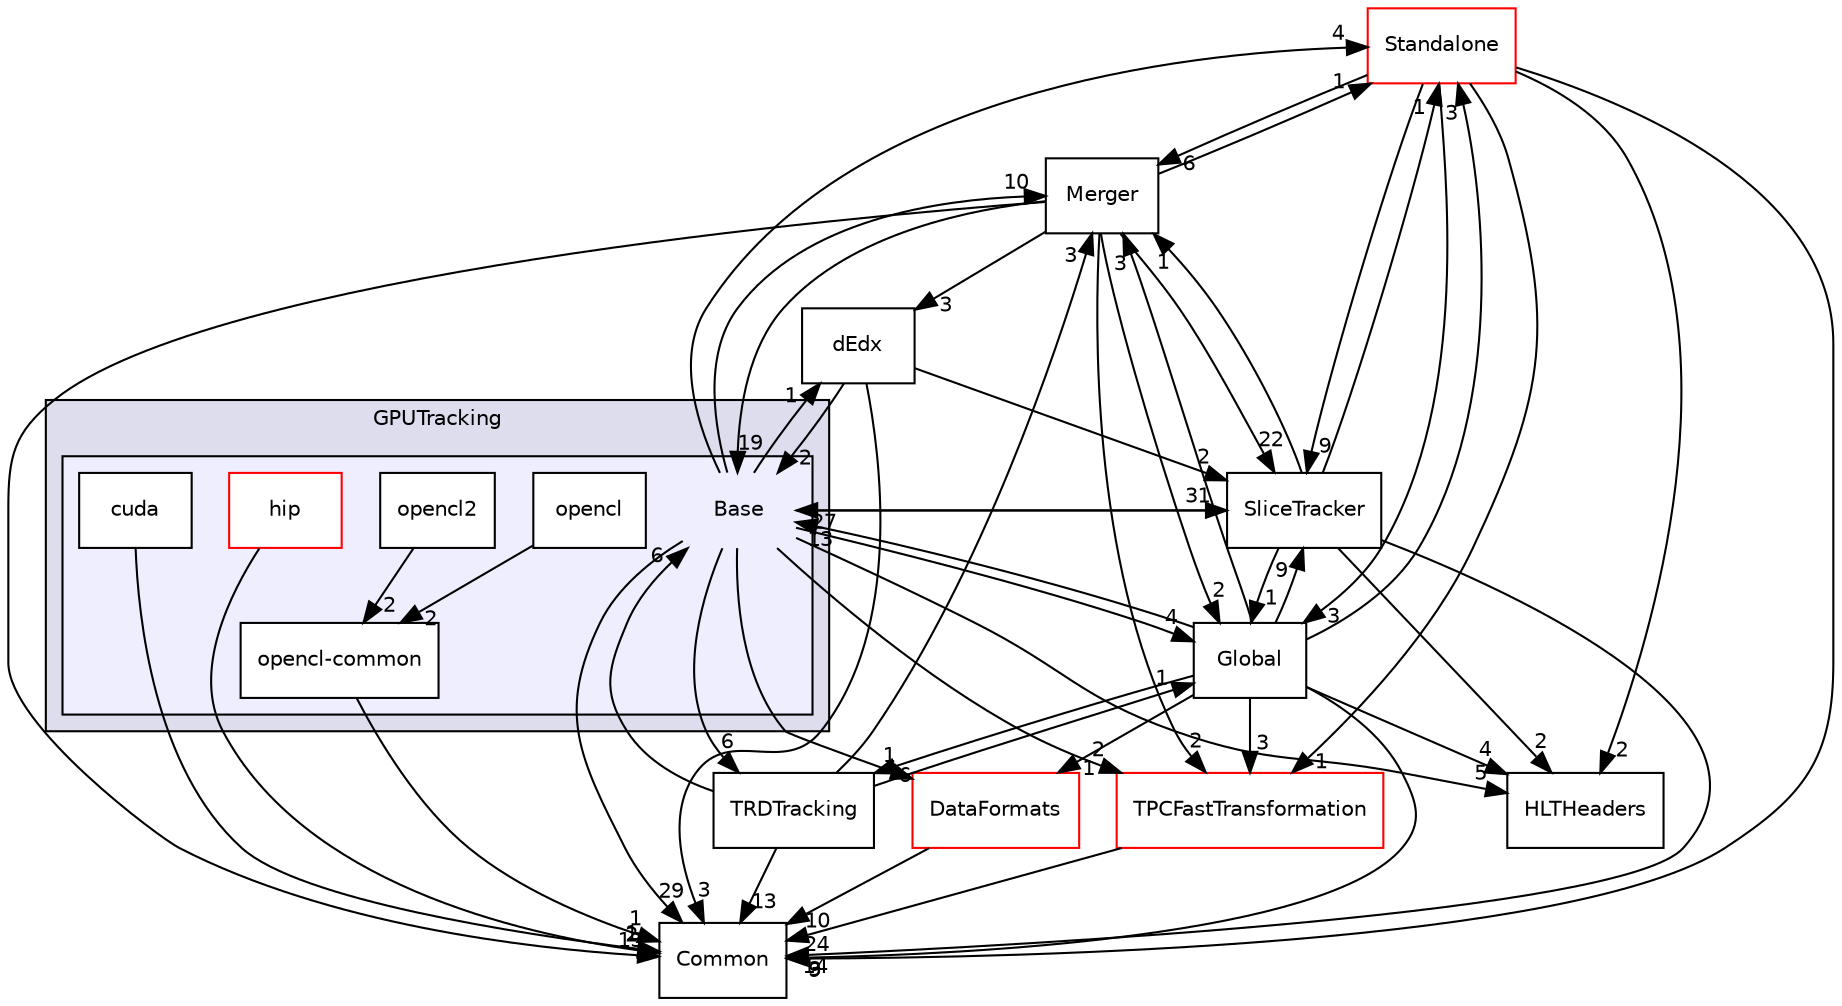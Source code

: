 digraph "/home/travis/build/AliceO2Group/AliceO2/GPU/GPUTracking/Base" {
  bgcolor=transparent;
  compound=true
  node [ fontsize="10", fontname="Helvetica"];
  edge [ labelfontsize="10", labelfontname="Helvetica"];
  subgraph clusterdir_77030b149987c946eb2e85728f65acc0 {
    graph [ bgcolor="#ddddee", pencolor="black", label="GPUTracking" fontname="Helvetica", fontsize="10", URL="dir_77030b149987c946eb2e85728f65acc0.html"]
  subgraph clusterdir_442920581a03c66cf8c08ae559108050 {
    graph [ bgcolor="#eeeeff", pencolor="black", label="" URL="dir_442920581a03c66cf8c08ae559108050.html"];
    dir_442920581a03c66cf8c08ae559108050 [shape=plaintext label="Base"];
    dir_44f6faec267407beaa69ae736e18f3f7 [shape=box label="cuda" color="black" fillcolor="white" style="filled" URL="dir_44f6faec267407beaa69ae736e18f3f7.html"];
    dir_236e6b352f5b490d1495933397d231fa [shape=box label="hip" color="red" fillcolor="white" style="filled" URL="dir_236e6b352f5b490d1495933397d231fa.html"];
    dir_a6471883bbc81da637ab65d8b1c53134 [shape=box label="opencl" color="black" fillcolor="white" style="filled" URL="dir_a6471883bbc81da637ab65d8b1c53134.html"];
    dir_6a038b5a887c8ead4833719d3dab2a78 [shape=box label="opencl-common" color="black" fillcolor="white" style="filled" URL="dir_6a038b5a887c8ead4833719d3dab2a78.html"];
    dir_8b96eecea4699b6ef5992c82af7d2455 [shape=box label="opencl2" color="black" fillcolor="white" style="filled" URL="dir_8b96eecea4699b6ef5992c82af7d2455.html"];
  }
  }
  dir_6d1e342cb6193ce32747aa0856bf9c1e [shape=box label="HLTHeaders" URL="dir_6d1e342cb6193ce32747aa0856bf9c1e.html"];
  dir_c5c2054ad45a3325316df490e5ea9aa8 [shape=box label="TRDTracking" URL="dir_c5c2054ad45a3325316df490e5ea9aa8.html"];
  dir_808d5540d0c117816a4e0e1b180c8334 [shape=box label="Merger" URL="dir_808d5540d0c117816a4e0e1b180c8334.html"];
  dir_ba48ca66118492a4424f86e9da0f6902 [shape=box label="Common" URL="dir_ba48ca66118492a4424f86e9da0f6902.html"];
  dir_289ec97c7adb65139f0eb8343d5d21ae [shape=box label="Standalone" color="red" URL="dir_289ec97c7adb65139f0eb8343d5d21ae.html"];
  dir_ee87ad93049d1677c6ffb88a968be9d4 [shape=box label="TPCFastTransformation" color="red" URL="dir_ee87ad93049d1677c6ffb88a968be9d4.html"];
  dir_b1dd2c3d7fcd0d0d24ad7c8634d4eb04 [shape=box label="Global" URL="dir_b1dd2c3d7fcd0d0d24ad7c8634d4eb04.html"];
  dir_b1a191f241d56beebc4ffdb42af892eb [shape=box label="SliceTracker" URL="dir_b1a191f241d56beebc4ffdb42af892eb.html"];
  dir_2171f7ec022c5423887b07c69b2f5b48 [shape=box label="DataFormats" color="red" URL="dir_2171f7ec022c5423887b07c69b2f5b48.html"];
  dir_f24168b904cb028f219a4716c0405caf [shape=box label="dEdx" URL="dir_f24168b904cb028f219a4716c0405caf.html"];
  dir_c5c2054ad45a3325316df490e5ea9aa8->dir_808d5540d0c117816a4e0e1b180c8334 [headlabel="3", labeldistance=1.5 headhref="dir_000676_000664.html"];
  dir_c5c2054ad45a3325316df490e5ea9aa8->dir_ba48ca66118492a4424f86e9da0f6902 [headlabel="13", labeldistance=1.5 headhref="dir_000676_000649.html"];
  dir_c5c2054ad45a3325316df490e5ea9aa8->dir_442920581a03c66cf8c08ae559108050 [headlabel="6", labeldistance=1.5 headhref="dir_000676_000650.html"];
  dir_c5c2054ad45a3325316df490e5ea9aa8->dir_b1dd2c3d7fcd0d0d24ad7c8634d4eb04 [headlabel="1", labeldistance=1.5 headhref="dir_000676_000660.html"];
  dir_808d5540d0c117816a4e0e1b180c8334->dir_ba48ca66118492a4424f86e9da0f6902 [headlabel="13", labeldistance=1.5 headhref="dir_000664_000649.html"];
  dir_808d5540d0c117816a4e0e1b180c8334->dir_289ec97c7adb65139f0eb8343d5d21ae [headlabel="1", labeldistance=1.5 headhref="dir_000664_000667.html"];
  dir_808d5540d0c117816a4e0e1b180c8334->dir_ee87ad93049d1677c6ffb88a968be9d4 [headlabel="2", labeldistance=1.5 headhref="dir_000664_000677.html"];
  dir_808d5540d0c117816a4e0e1b180c8334->dir_442920581a03c66cf8c08ae559108050 [headlabel="19", labeldistance=1.5 headhref="dir_000664_000650.html"];
  dir_808d5540d0c117816a4e0e1b180c8334->dir_b1dd2c3d7fcd0d0d24ad7c8634d4eb04 [headlabel="2", labeldistance=1.5 headhref="dir_000664_000660.html"];
  dir_808d5540d0c117816a4e0e1b180c8334->dir_b1a191f241d56beebc4ffdb42af892eb [headlabel="22", labeldistance=1.5 headhref="dir_000664_000666.html"];
  dir_808d5540d0c117816a4e0e1b180c8334->dir_f24168b904cb028f219a4716c0405caf [headlabel="3", labeldistance=1.5 headhref="dir_000664_000659.html"];
  dir_289ec97c7adb65139f0eb8343d5d21ae->dir_6d1e342cb6193ce32747aa0856bf9c1e [headlabel="2", labeldistance=1.5 headhref="dir_000667_000661.html"];
  dir_289ec97c7adb65139f0eb8343d5d21ae->dir_808d5540d0c117816a4e0e1b180c8334 [headlabel="6", labeldistance=1.5 headhref="dir_000667_000664.html"];
  dir_289ec97c7adb65139f0eb8343d5d21ae->dir_ba48ca66118492a4424f86e9da0f6902 [headlabel="9", labeldistance=1.5 headhref="dir_000667_000649.html"];
  dir_289ec97c7adb65139f0eb8343d5d21ae->dir_ee87ad93049d1677c6ffb88a968be9d4 [headlabel="1", labeldistance=1.5 headhref="dir_000667_000677.html"];
  dir_289ec97c7adb65139f0eb8343d5d21ae->dir_b1dd2c3d7fcd0d0d24ad7c8634d4eb04 [headlabel="3", labeldistance=1.5 headhref="dir_000667_000660.html"];
  dir_289ec97c7adb65139f0eb8343d5d21ae->dir_b1a191f241d56beebc4ffdb42af892eb [headlabel="9", labeldistance=1.5 headhref="dir_000667_000666.html"];
  dir_44f6faec267407beaa69ae736e18f3f7->dir_ba48ca66118492a4424f86e9da0f6902 [headlabel="1", labeldistance=1.5 headhref="dir_000651_000649.html"];
  dir_ee87ad93049d1677c6ffb88a968be9d4->dir_ba48ca66118492a4424f86e9da0f6902 [headlabel="24", labeldistance=1.5 headhref="dir_000677_000649.html"];
  dir_8b96eecea4699b6ef5992c82af7d2455->dir_6a038b5a887c8ead4833719d3dab2a78 [headlabel="2", labeldistance=1.5 headhref="dir_000656_000654.html"];
  dir_442920581a03c66cf8c08ae559108050->dir_6d1e342cb6193ce32747aa0856bf9c1e [headlabel="5", labeldistance=1.5 headhref="dir_000650_000661.html"];
  dir_442920581a03c66cf8c08ae559108050->dir_c5c2054ad45a3325316df490e5ea9aa8 [headlabel="6", labeldistance=1.5 headhref="dir_000650_000676.html"];
  dir_442920581a03c66cf8c08ae559108050->dir_808d5540d0c117816a4e0e1b180c8334 [headlabel="10", labeldistance=1.5 headhref="dir_000650_000664.html"];
  dir_442920581a03c66cf8c08ae559108050->dir_ba48ca66118492a4424f86e9da0f6902 [headlabel="29", labeldistance=1.5 headhref="dir_000650_000649.html"];
  dir_442920581a03c66cf8c08ae559108050->dir_289ec97c7adb65139f0eb8343d5d21ae [headlabel="4", labeldistance=1.5 headhref="dir_000650_000667.html"];
  dir_442920581a03c66cf8c08ae559108050->dir_ee87ad93049d1677c6ffb88a968be9d4 [headlabel="2", labeldistance=1.5 headhref="dir_000650_000677.html"];
  dir_442920581a03c66cf8c08ae559108050->dir_b1dd2c3d7fcd0d0d24ad7c8634d4eb04 [headlabel="4", labeldistance=1.5 headhref="dir_000650_000660.html"];
  dir_442920581a03c66cf8c08ae559108050->dir_b1a191f241d56beebc4ffdb42af892eb [headlabel="31", labeldistance=1.5 headhref="dir_000650_000666.html"];
  dir_442920581a03c66cf8c08ae559108050->dir_2171f7ec022c5423887b07c69b2f5b48 [headlabel="1", labeldistance=1.5 headhref="dir_000650_000068.html"];
  dir_442920581a03c66cf8c08ae559108050->dir_f24168b904cb028f219a4716c0405caf [headlabel="1", labeldistance=1.5 headhref="dir_000650_000659.html"];
  dir_6a038b5a887c8ead4833719d3dab2a78->dir_ba48ca66118492a4424f86e9da0f6902 [headlabel="1", labeldistance=1.5 headhref="dir_000654_000649.html"];
  dir_b1dd2c3d7fcd0d0d24ad7c8634d4eb04->dir_6d1e342cb6193ce32747aa0856bf9c1e [headlabel="4", labeldistance=1.5 headhref="dir_000660_000661.html"];
  dir_b1dd2c3d7fcd0d0d24ad7c8634d4eb04->dir_c5c2054ad45a3325316df490e5ea9aa8 [headlabel="6", labeldistance=1.5 headhref="dir_000660_000676.html"];
  dir_b1dd2c3d7fcd0d0d24ad7c8634d4eb04->dir_ba48ca66118492a4424f86e9da0f6902 [headlabel="3", labeldistance=1.5 headhref="dir_000660_000649.html"];
  dir_b1dd2c3d7fcd0d0d24ad7c8634d4eb04->dir_808d5540d0c117816a4e0e1b180c8334 [headlabel="3", labeldistance=1.5 headhref="dir_000660_000664.html"];
  dir_b1dd2c3d7fcd0d0d24ad7c8634d4eb04->dir_289ec97c7adb65139f0eb8343d5d21ae [headlabel="3", labeldistance=1.5 headhref="dir_000660_000667.html"];
  dir_b1dd2c3d7fcd0d0d24ad7c8634d4eb04->dir_ee87ad93049d1677c6ffb88a968be9d4 [headlabel="3", labeldistance=1.5 headhref="dir_000660_000677.html"];
  dir_b1dd2c3d7fcd0d0d24ad7c8634d4eb04->dir_442920581a03c66cf8c08ae559108050 [headlabel="13", labeldistance=1.5 headhref="dir_000660_000650.html"];
  dir_b1dd2c3d7fcd0d0d24ad7c8634d4eb04->dir_b1a191f241d56beebc4ffdb42af892eb [headlabel="9", labeldistance=1.5 headhref="dir_000660_000666.html"];
  dir_b1dd2c3d7fcd0d0d24ad7c8634d4eb04->dir_2171f7ec022c5423887b07c69b2f5b48 [headlabel="1", labeldistance=1.5 headhref="dir_000660_000068.html"];
  dir_b1a191f241d56beebc4ffdb42af892eb->dir_6d1e342cb6193ce32747aa0856bf9c1e [headlabel="2", labeldistance=1.5 headhref="dir_000666_000661.html"];
  dir_b1a191f241d56beebc4ffdb42af892eb->dir_808d5540d0c117816a4e0e1b180c8334 [headlabel="1", labeldistance=1.5 headhref="dir_000666_000664.html"];
  dir_b1a191f241d56beebc4ffdb42af892eb->dir_ba48ca66118492a4424f86e9da0f6902 [headlabel="14", labeldistance=1.5 headhref="dir_000666_000649.html"];
  dir_b1a191f241d56beebc4ffdb42af892eb->dir_289ec97c7adb65139f0eb8343d5d21ae [headlabel="1", labeldistance=1.5 headhref="dir_000666_000667.html"];
  dir_b1a191f241d56beebc4ffdb42af892eb->dir_442920581a03c66cf8c08ae559108050 [headlabel="27", labeldistance=1.5 headhref="dir_000666_000650.html"];
  dir_b1a191f241d56beebc4ffdb42af892eb->dir_b1dd2c3d7fcd0d0d24ad7c8634d4eb04 [headlabel="1", labeldistance=1.5 headhref="dir_000666_000660.html"];
  dir_a6471883bbc81da637ab65d8b1c53134->dir_6a038b5a887c8ead4833719d3dab2a78 [headlabel="2", labeldistance=1.5 headhref="dir_000655_000654.html"];
  dir_236e6b352f5b490d1495933397d231fa->dir_ba48ca66118492a4424f86e9da0f6902 [headlabel="2", labeldistance=1.5 headhref="dir_000652_000649.html"];
  dir_2171f7ec022c5423887b07c69b2f5b48->dir_ba48ca66118492a4424f86e9da0f6902 [headlabel="10", labeldistance=1.5 headhref="dir_000068_000649.html"];
  dir_f24168b904cb028f219a4716c0405caf->dir_ba48ca66118492a4424f86e9da0f6902 [headlabel="3", labeldistance=1.5 headhref="dir_000659_000649.html"];
  dir_f24168b904cb028f219a4716c0405caf->dir_442920581a03c66cf8c08ae559108050 [headlabel="2", labeldistance=1.5 headhref="dir_000659_000650.html"];
  dir_f24168b904cb028f219a4716c0405caf->dir_b1a191f241d56beebc4ffdb42af892eb [headlabel="2", labeldistance=1.5 headhref="dir_000659_000666.html"];
}
